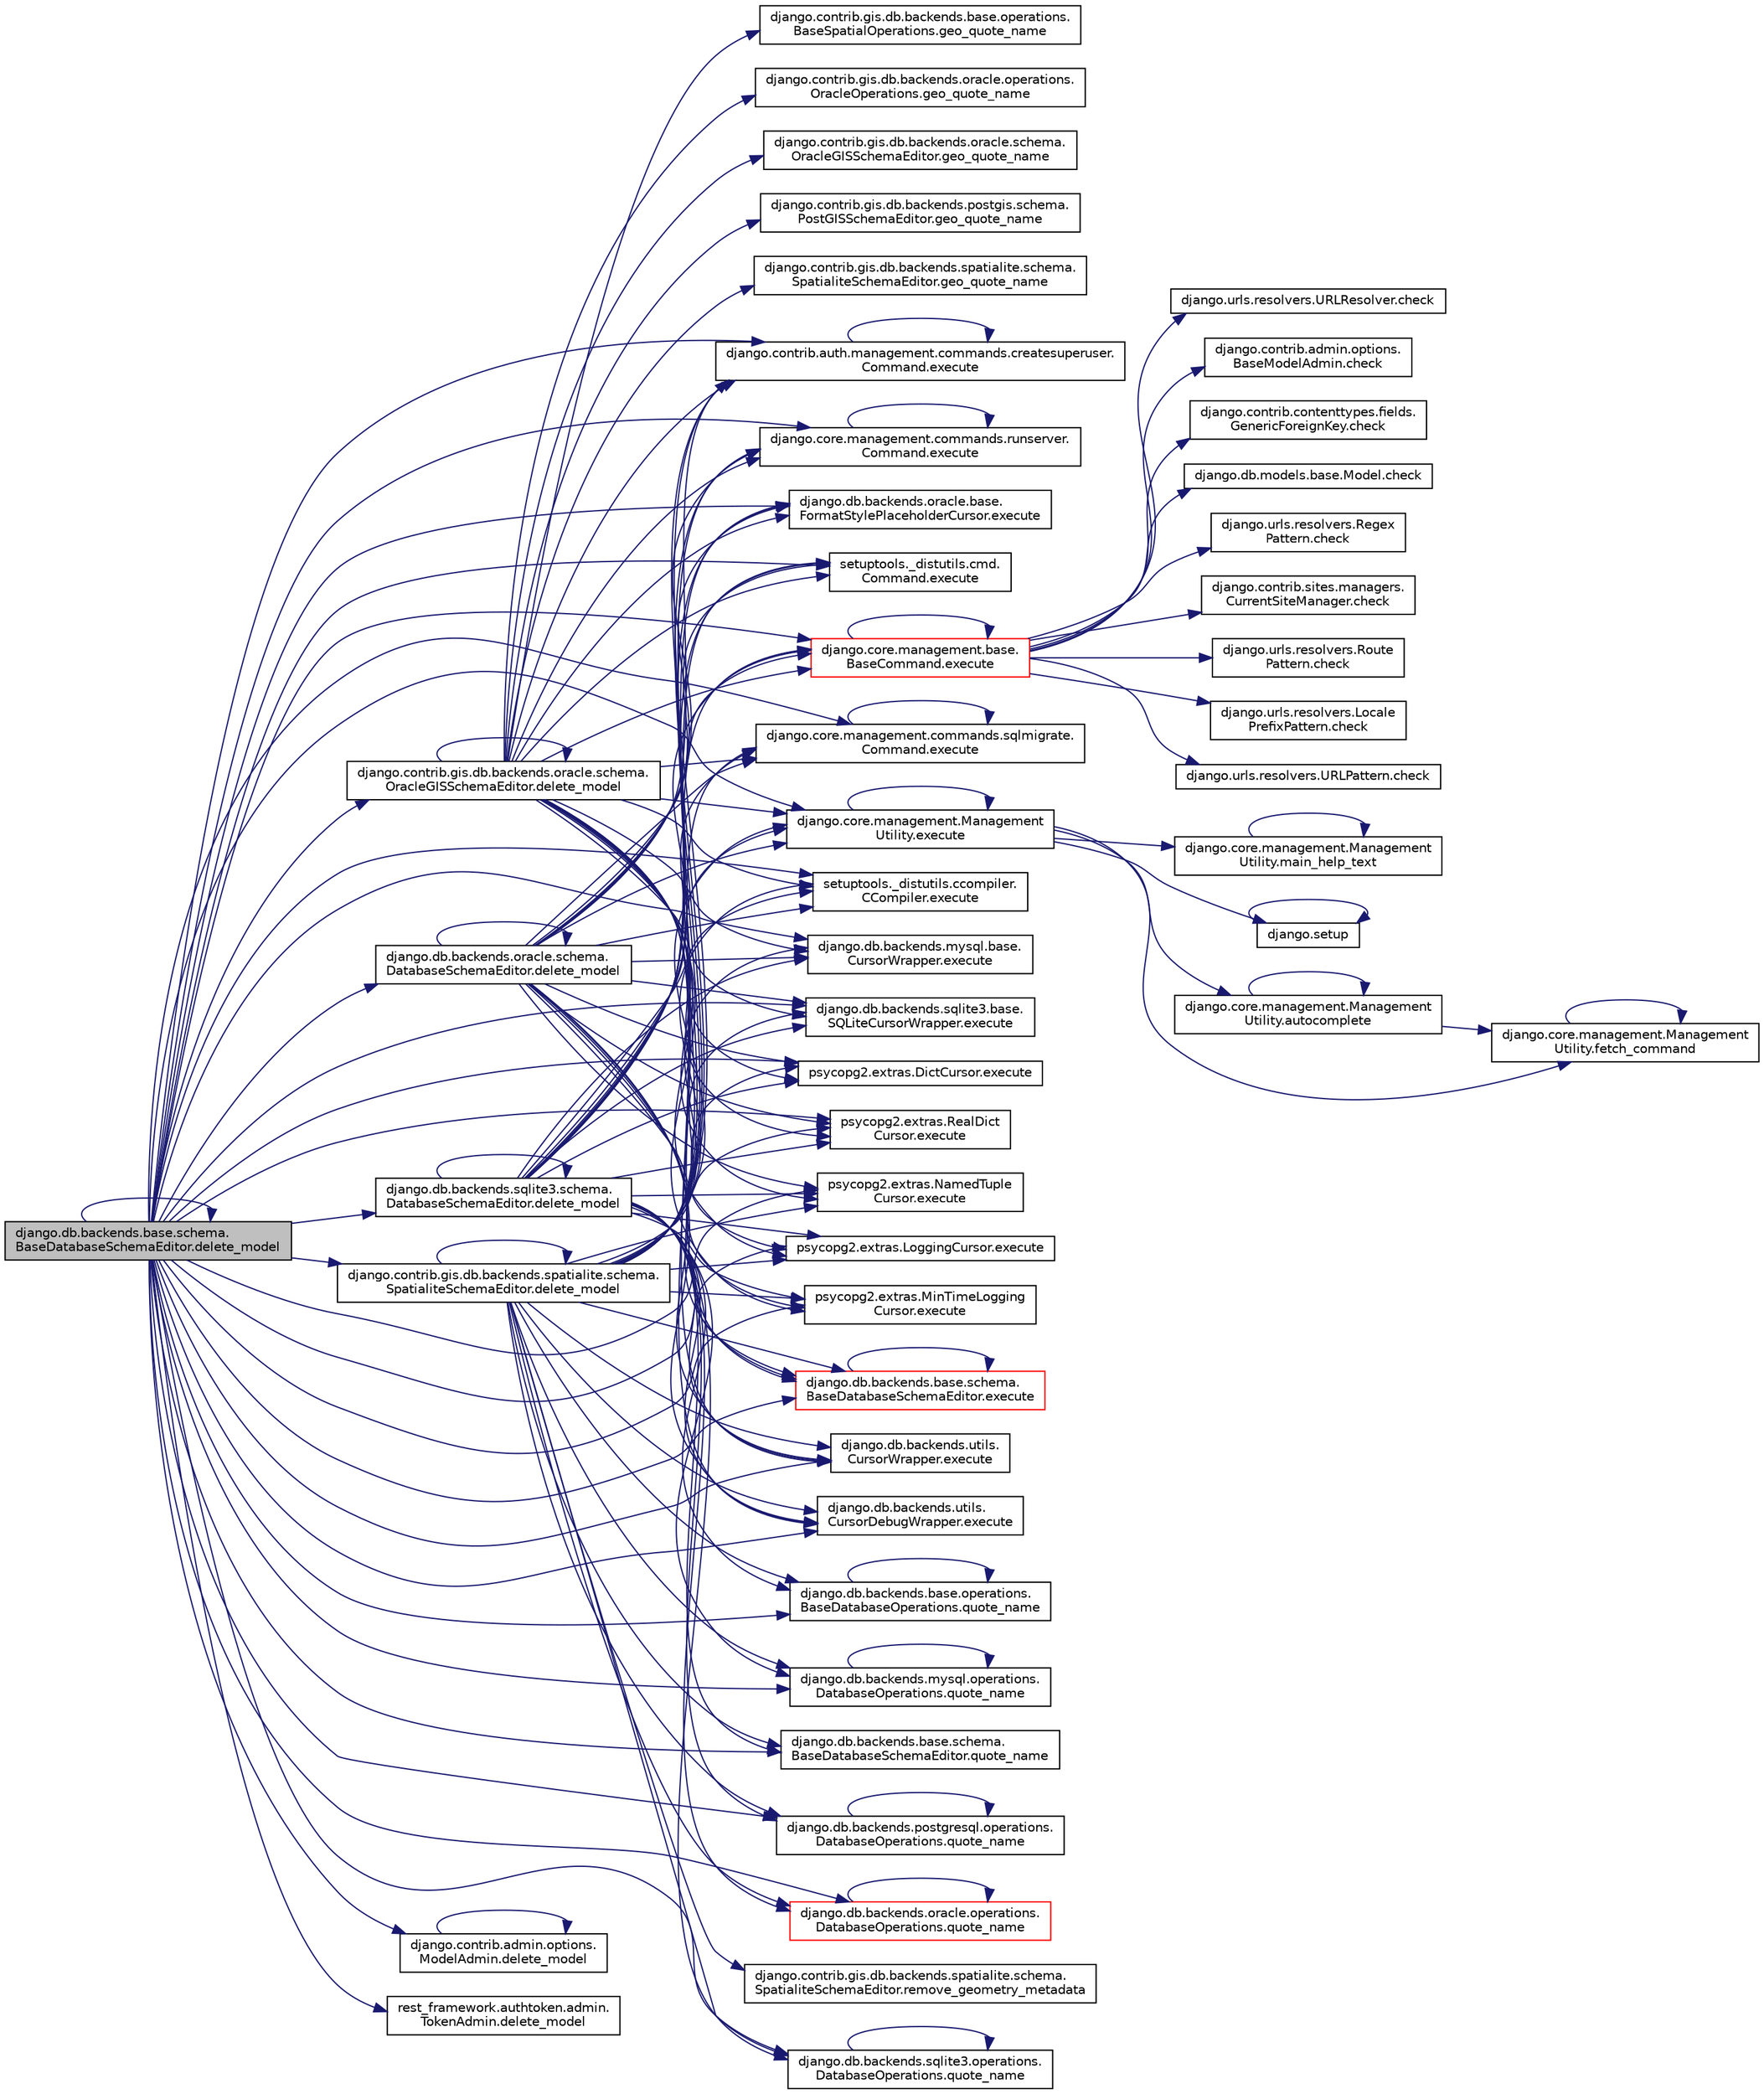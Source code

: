 digraph "django.db.backends.base.schema.BaseDatabaseSchemaEditor.delete_model"
{
 // LATEX_PDF_SIZE
  edge [fontname="Helvetica",fontsize="10",labelfontname="Helvetica",labelfontsize="10"];
  node [fontname="Helvetica",fontsize="10",shape=record];
  rankdir="LR";
  Node1 [label="django.db.backends.base.schema.\lBaseDatabaseSchemaEditor.delete_model",height=0.2,width=0.4,color="black", fillcolor="grey75", style="filled", fontcolor="black",tooltip=" "];
  Node1 -> Node2 [color="midnightblue",fontsize="10",style="solid",fontname="Helvetica"];
  Node2 [label="django.contrib.gis.db.backends.oracle.schema.\lOracleGISSchemaEditor.delete_model",height=0.2,width=0.4,color="black", fillcolor="white", style="filled",URL="$da/d64/classdjango_1_1contrib_1_1gis_1_1db_1_1backends_1_1oracle_1_1schema_1_1_oracle_g_i_s_schema_editor.html#a2cde883bef91217096a8f505d8950744",tooltip=" "];
  Node2 -> Node2 [color="midnightblue",fontsize="10",style="solid",fontname="Helvetica"];
  Node2 -> Node3 [color="midnightblue",fontsize="10",style="solid",fontname="Helvetica"];
  Node3 [label="django.core.management.Management\lUtility.execute",height=0.2,width=0.4,color="black", fillcolor="white", style="filled",URL="$dd/dbf/classdjango_1_1core_1_1management_1_1_management_utility.html#a0ce04752f34bec18d58356f1bda05b74",tooltip=" "];
  Node3 -> Node4 [color="midnightblue",fontsize="10",style="solid",fontname="Helvetica"];
  Node4 [label="django.core.management.Management\lUtility.autocomplete",height=0.2,width=0.4,color="black", fillcolor="white", style="filled",URL="$dd/dbf/classdjango_1_1core_1_1management_1_1_management_utility.html#a27cf35c93ef6b4bbfeb562aa44284f29",tooltip=" "];
  Node4 -> Node4 [color="midnightblue",fontsize="10",style="solid",fontname="Helvetica"];
  Node4 -> Node5 [color="midnightblue",fontsize="10",style="solid",fontname="Helvetica"];
  Node5 [label="django.core.management.Management\lUtility.fetch_command",height=0.2,width=0.4,color="black", fillcolor="white", style="filled",URL="$dd/dbf/classdjango_1_1core_1_1management_1_1_management_utility.html#ad950c814ba4ec750697ad0c3abe16015",tooltip=" "];
  Node5 -> Node5 [color="midnightblue",fontsize="10",style="solid",fontname="Helvetica"];
  Node3 -> Node3 [color="midnightblue",fontsize="10",style="solid",fontname="Helvetica"];
  Node3 -> Node5 [color="midnightblue",fontsize="10",style="solid",fontname="Helvetica"];
  Node3 -> Node6 [color="midnightblue",fontsize="10",style="solid",fontname="Helvetica"];
  Node6 [label="django.core.management.Management\lUtility.main_help_text",height=0.2,width=0.4,color="black", fillcolor="white", style="filled",URL="$dd/dbf/classdjango_1_1core_1_1management_1_1_management_utility.html#a072b20f8b27c6b24d7ba1c5c0f5336d5",tooltip=" "];
  Node6 -> Node6 [color="midnightblue",fontsize="10",style="solid",fontname="Helvetica"];
  Node3 -> Node7 [color="midnightblue",fontsize="10",style="solid",fontname="Helvetica"];
  Node7 [label="django.setup",height=0.2,width=0.4,color="black", fillcolor="white", style="filled",URL="$d6/dd8/namespacedjango.html#ab9142626e5511e33ce016b26438f6f2d",tooltip=" "];
  Node7 -> Node7 [color="midnightblue",fontsize="10",style="solid",fontname="Helvetica"];
  Node2 -> Node8 [color="midnightblue",fontsize="10",style="solid",fontname="Helvetica"];
  Node8 [label="django.contrib.auth.management.commands.createsuperuser.\lCommand.execute",height=0.2,width=0.4,color="black", fillcolor="white", style="filled",URL="$d7/d51/classdjango_1_1contrib_1_1auth_1_1management_1_1commands_1_1createsuperuser_1_1_command.html#ac58857ddf6131c17f95cee20e304d97b",tooltip=" "];
  Node8 -> Node8 [color="midnightblue",fontsize="10",style="solid",fontname="Helvetica"];
  Node2 -> Node9 [color="midnightblue",fontsize="10",style="solid",fontname="Helvetica"];
  Node9 [label="django.core.management.base.\lBaseCommand.execute",height=0.2,width=0.4,color="red", fillcolor="white", style="filled",URL="$db/da3/classdjango_1_1core_1_1management_1_1base_1_1_base_command.html#a900029c213c1456bbd6f8e5b8ead2201",tooltip=" "];
  Node9 -> Node10 [color="midnightblue",fontsize="10",style="solid",fontname="Helvetica"];
  Node10 [label="django.db.models.base.Model.check",height=0.2,width=0.4,color="black", fillcolor="white", style="filled",URL="$da/d39/classdjango_1_1db_1_1models_1_1base_1_1_model.html#a304e3349914d12511b57a69839bfe61e",tooltip=" "];
  Node9 -> Node11 [color="midnightblue",fontsize="10",style="solid",fontname="Helvetica"];
  Node11 [label="django.urls.resolvers.Regex\lPattern.check",height=0.2,width=0.4,color="black", fillcolor="white", style="filled",URL="$de/dca/classdjango_1_1urls_1_1resolvers_1_1_regex_pattern.html#a58f6bbf5529d59022846d5c88f3bbd17",tooltip=" "];
  Node9 -> Node12 [color="midnightblue",fontsize="10",style="solid",fontname="Helvetica"];
  Node12 [label="django.contrib.sites.managers.\lCurrentSiteManager.check",height=0.2,width=0.4,color="black", fillcolor="white", style="filled",URL="$dd/d05/classdjango_1_1contrib_1_1sites_1_1managers_1_1_current_site_manager.html#a13f79f70f9845e15c4aaf62504144cce",tooltip=" "];
  Node9 -> Node13 [color="midnightblue",fontsize="10",style="solid",fontname="Helvetica"];
  Node13 [label="django.urls.resolvers.Route\lPattern.check",height=0.2,width=0.4,color="black", fillcolor="white", style="filled",URL="$db/d58/classdjango_1_1urls_1_1resolvers_1_1_route_pattern.html#a8f9db3b67d0ce78935bcfd45970be236",tooltip=" "];
  Node9 -> Node14 [color="midnightblue",fontsize="10",style="solid",fontname="Helvetica"];
  Node14 [label="django.urls.resolvers.Locale\lPrefixPattern.check",height=0.2,width=0.4,color="black", fillcolor="white", style="filled",URL="$da/dc6/classdjango_1_1urls_1_1resolvers_1_1_locale_prefix_pattern.html#ade761db4975abb9fe1a023e4097de0e2",tooltip=" "];
  Node9 -> Node15 [color="midnightblue",fontsize="10",style="solid",fontname="Helvetica"];
  Node15 [label="django.urls.resolvers.URLPattern.check",height=0.2,width=0.4,color="black", fillcolor="white", style="filled",URL="$d2/de6/classdjango_1_1urls_1_1resolvers_1_1_u_r_l_pattern.html#ab5932e4159e3d2e526dcaed7b88f40cf",tooltip=" "];
  Node9 -> Node16 [color="midnightblue",fontsize="10",style="solid",fontname="Helvetica"];
  Node16 [label="django.urls.resolvers.URLResolver.check",height=0.2,width=0.4,color="black", fillcolor="white", style="filled",URL="$de/d00/classdjango_1_1urls_1_1resolvers_1_1_u_r_l_resolver.html#a27589fd9b2abf4c484107d1168cf1ed6",tooltip=" "];
  Node9 -> Node17 [color="midnightblue",fontsize="10",style="solid",fontname="Helvetica"];
  Node17 [label="django.contrib.admin.options.\lBaseModelAdmin.check",height=0.2,width=0.4,color="black", fillcolor="white", style="filled",URL="$d3/dd6/classdjango_1_1contrib_1_1admin_1_1options_1_1_base_model_admin.html#a9ca1cd6c5a42618b2243228b3a4c1596",tooltip=" "];
  Node9 -> Node18 [color="midnightblue",fontsize="10",style="solid",fontname="Helvetica"];
  Node18 [label="django.contrib.contenttypes.fields.\lGenericForeignKey.check",height=0.2,width=0.4,color="black", fillcolor="white", style="filled",URL="$d6/de5/classdjango_1_1contrib_1_1contenttypes_1_1fields_1_1_generic_foreign_key.html#aefa890ccd2ec98fdd30ed817b776a61f",tooltip=" "];
  Node9 -> Node9 [color="midnightblue",fontsize="10",style="solid",fontname="Helvetica"];
  Node2 -> Node2558 [color="midnightblue",fontsize="10",style="solid",fontname="Helvetica"];
  Node2558 [label="django.core.management.commands.runserver.\lCommand.execute",height=0.2,width=0.4,color="black", fillcolor="white", style="filled",URL="$d7/de0/classdjango_1_1core_1_1management_1_1commands_1_1runserver_1_1_command.html#a715bfb079726baeadd606f17cb81ce68",tooltip=" "];
  Node2558 -> Node2558 [color="midnightblue",fontsize="10",style="solid",fontname="Helvetica"];
  Node2 -> Node2559 [color="midnightblue",fontsize="10",style="solid",fontname="Helvetica"];
  Node2559 [label="django.core.management.commands.sqlmigrate.\lCommand.execute",height=0.2,width=0.4,color="black", fillcolor="white", style="filled",URL="$d0/d74/classdjango_1_1core_1_1management_1_1commands_1_1sqlmigrate_1_1_command.html#a3393528eaa1c0fe61783f0f68b866ca6",tooltip=" "];
  Node2559 -> Node2559 [color="midnightblue",fontsize="10",style="solid",fontname="Helvetica"];
  Node2 -> Node2560 [color="midnightblue",fontsize="10",style="solid",fontname="Helvetica"];
  Node2560 [label="setuptools._distutils.ccompiler.\lCCompiler.execute",height=0.2,width=0.4,color="black", fillcolor="white", style="filled",URL="$d0/daa/classsetuptools_1_1__distutils_1_1ccompiler_1_1_c_compiler.html#a059c30925767dc96430ad63008871ac1",tooltip=" "];
  Node2 -> Node2561 [color="midnightblue",fontsize="10",style="solid",fontname="Helvetica"];
  Node2561 [label="setuptools._distutils.cmd.\lCommand.execute",height=0.2,width=0.4,color="black", fillcolor="white", style="filled",URL="$dd/df5/classsetuptools_1_1__distutils_1_1cmd_1_1_command.html#aa15b5cefcab5f7c3de4f87976d647744",tooltip=" "];
  Node2 -> Node2562 [color="midnightblue",fontsize="10",style="solid",fontname="Helvetica"];
  Node2562 [label="django.db.backends.mysql.base.\lCursorWrapper.execute",height=0.2,width=0.4,color="black", fillcolor="white", style="filled",URL="$de/d61/classdjango_1_1db_1_1backends_1_1mysql_1_1base_1_1_cursor_wrapper.html#a8df9e0e654602d65023eedf23e91cbf8",tooltip=" "];
  Node2 -> Node2563 [color="midnightblue",fontsize="10",style="solid",fontname="Helvetica"];
  Node2563 [label="django.db.backends.oracle.base.\lFormatStylePlaceholderCursor.execute",height=0.2,width=0.4,color="black", fillcolor="white", style="filled",URL="$d5/daa/classdjango_1_1db_1_1backends_1_1oracle_1_1base_1_1_format_style_placeholder_cursor.html#a71fe93bed5ba6477dc1b7bc2488037e9",tooltip=" "];
  Node2 -> Node2564 [color="midnightblue",fontsize="10",style="solid",fontname="Helvetica"];
  Node2564 [label="django.db.backends.sqlite3.base.\lSQLiteCursorWrapper.execute",height=0.2,width=0.4,color="black", fillcolor="white", style="filled",URL="$d6/dbf/classdjango_1_1db_1_1backends_1_1sqlite3_1_1base_1_1_s_q_lite_cursor_wrapper.html#a35e15973415d4434eb773f8163ab371f",tooltip=" "];
  Node2 -> Node2565 [color="midnightblue",fontsize="10",style="solid",fontname="Helvetica"];
  Node2565 [label="psycopg2.extras.DictCursor.execute",height=0.2,width=0.4,color="black", fillcolor="white", style="filled",URL="$d7/d15/classpsycopg2_1_1extras_1_1_dict_cursor.html#ad9efe2b44abb6d5b6014f6a3a12c3dcf",tooltip=" "];
  Node2 -> Node2566 [color="midnightblue",fontsize="10",style="solid",fontname="Helvetica"];
  Node2566 [label="psycopg2.extras.RealDict\lCursor.execute",height=0.2,width=0.4,color="black", fillcolor="white", style="filled",URL="$d7/dd8/classpsycopg2_1_1extras_1_1_real_dict_cursor.html#a108e4fee763a62f75766fb658f0dd45b",tooltip=" "];
  Node2 -> Node2567 [color="midnightblue",fontsize="10",style="solid",fontname="Helvetica"];
  Node2567 [label="psycopg2.extras.NamedTuple\lCursor.execute",height=0.2,width=0.4,color="black", fillcolor="white", style="filled",URL="$df/dd4/classpsycopg2_1_1extras_1_1_named_tuple_cursor.html#a5012e86f568b964ea64ab0dfc8c267a4",tooltip=" "];
  Node2 -> Node2568 [color="midnightblue",fontsize="10",style="solid",fontname="Helvetica"];
  Node2568 [label="psycopg2.extras.LoggingCursor.execute",height=0.2,width=0.4,color="black", fillcolor="white", style="filled",URL="$d3/de0/classpsycopg2_1_1extras_1_1_logging_cursor.html#a71b2977057eb3bec2aef9d785b014a6d",tooltip=" "];
  Node2 -> Node2569 [color="midnightblue",fontsize="10",style="solid",fontname="Helvetica"];
  Node2569 [label="psycopg2.extras.MinTimeLogging\lCursor.execute",height=0.2,width=0.4,color="black", fillcolor="white", style="filled",URL="$d7/d45/classpsycopg2_1_1extras_1_1_min_time_logging_cursor.html#a4d611bdc2deb502d0a14c3139ad5349a",tooltip=" "];
  Node2 -> Node2570 [color="midnightblue",fontsize="10",style="solid",fontname="Helvetica"];
  Node2570 [label="django.db.backends.base.schema.\lBaseDatabaseSchemaEditor.execute",height=0.2,width=0.4,color="red", fillcolor="white", style="filled",URL="$d7/d55/classdjango_1_1db_1_1backends_1_1base_1_1schema_1_1_base_database_schema_editor.html#a22aec0aab2668a1ff87643aba4ac23a9",tooltip=" "];
  Node2570 -> Node2570 [color="midnightblue",fontsize="10",style="solid",fontname="Helvetica"];
  Node2 -> Node2589 [color="midnightblue",fontsize="10",style="solid",fontname="Helvetica"];
  Node2589 [label="django.db.backends.utils.\lCursorWrapper.execute",height=0.2,width=0.4,color="black", fillcolor="white", style="filled",URL="$da/d95/classdjango_1_1db_1_1backends_1_1utils_1_1_cursor_wrapper.html#a20377aa919c13487444fc89beaf54cba",tooltip=" "];
  Node2 -> Node2590 [color="midnightblue",fontsize="10",style="solid",fontname="Helvetica"];
  Node2590 [label="django.db.backends.utils.\lCursorDebugWrapper.execute",height=0.2,width=0.4,color="black", fillcolor="white", style="filled",URL="$d2/d87/classdjango_1_1db_1_1backends_1_1utils_1_1_cursor_debug_wrapper.html#a2553a002bec41b4c345c435fe8a44ff6",tooltip=" "];
  Node2 -> Node5533 [color="midnightblue",fontsize="10",style="solid",fontname="Helvetica"];
  Node5533 [label="django.contrib.gis.db.backends.base.operations.\lBaseSpatialOperations.geo_quote_name",height=0.2,width=0.4,color="black", fillcolor="white", style="filled",URL="$d6/d04/classdjango_1_1contrib_1_1gis_1_1db_1_1backends_1_1base_1_1operations_1_1_base_spatial_operations.html#a681adab7f4716eb6243bfec16d92cc05",tooltip=" "];
  Node2 -> Node5534 [color="midnightblue",fontsize="10",style="solid",fontname="Helvetica"];
  Node5534 [label="django.contrib.gis.db.backends.oracle.operations.\lOracleOperations.geo_quote_name",height=0.2,width=0.4,color="black", fillcolor="white", style="filled",URL="$d9/dfb/classdjango_1_1contrib_1_1gis_1_1db_1_1backends_1_1oracle_1_1operations_1_1_oracle_operations.html#acae897141908189cec574fed28ba4324",tooltip=" "];
  Node2 -> Node5535 [color="midnightblue",fontsize="10",style="solid",fontname="Helvetica"];
  Node5535 [label="django.contrib.gis.db.backends.oracle.schema.\lOracleGISSchemaEditor.geo_quote_name",height=0.2,width=0.4,color="black", fillcolor="white", style="filled",URL="$da/d64/classdjango_1_1contrib_1_1gis_1_1db_1_1backends_1_1oracle_1_1schema_1_1_oracle_g_i_s_schema_editor.html#a19f0fd5d4fa5a179149b4858b7e4d487",tooltip=" "];
  Node2 -> Node5536 [color="midnightblue",fontsize="10",style="solid",fontname="Helvetica"];
  Node5536 [label="django.contrib.gis.db.backends.postgis.schema.\lPostGISSchemaEditor.geo_quote_name",height=0.2,width=0.4,color="black", fillcolor="white", style="filled",URL="$d1/d2f/classdjango_1_1contrib_1_1gis_1_1db_1_1backends_1_1postgis_1_1schema_1_1_post_g_i_s_schema_editor.html#ad97d377f95d10cefeef21ea0b9f3fa12",tooltip=" "];
  Node2 -> Node5537 [color="midnightblue",fontsize="10",style="solid",fontname="Helvetica"];
  Node5537 [label="django.contrib.gis.db.backends.spatialite.schema.\lSpatialiteSchemaEditor.geo_quote_name",height=0.2,width=0.4,color="black", fillcolor="white", style="filled",URL="$da/dec/classdjango_1_1contrib_1_1gis_1_1db_1_1backends_1_1spatialite_1_1schema_1_1_spatialite_schema_editor.html#ac9beb282a60efcfe9ba60c061a0b0504",tooltip=" "];
  Node1 -> Node1 [color="midnightblue",fontsize="10",style="solid",fontname="Helvetica"];
  Node1 -> Node5538 [color="midnightblue",fontsize="10",style="solid",fontname="Helvetica"];
  Node5538 [label="django.db.backends.oracle.schema.\lDatabaseSchemaEditor.delete_model",height=0.2,width=0.4,color="black", fillcolor="white", style="filled",URL="$d7/db6/classdjango_1_1db_1_1backends_1_1oracle_1_1schema_1_1_database_schema_editor.html#a5244883b31e075305aff8b1b54094999",tooltip=" "];
  Node5538 -> Node5538 [color="midnightblue",fontsize="10",style="solid",fontname="Helvetica"];
  Node5538 -> Node3 [color="midnightblue",fontsize="10",style="solid",fontname="Helvetica"];
  Node5538 -> Node8 [color="midnightblue",fontsize="10",style="solid",fontname="Helvetica"];
  Node5538 -> Node9 [color="midnightblue",fontsize="10",style="solid",fontname="Helvetica"];
  Node5538 -> Node2558 [color="midnightblue",fontsize="10",style="solid",fontname="Helvetica"];
  Node5538 -> Node2559 [color="midnightblue",fontsize="10",style="solid",fontname="Helvetica"];
  Node5538 -> Node2560 [color="midnightblue",fontsize="10",style="solid",fontname="Helvetica"];
  Node5538 -> Node2561 [color="midnightblue",fontsize="10",style="solid",fontname="Helvetica"];
  Node5538 -> Node2562 [color="midnightblue",fontsize="10",style="solid",fontname="Helvetica"];
  Node5538 -> Node2563 [color="midnightblue",fontsize="10",style="solid",fontname="Helvetica"];
  Node5538 -> Node2564 [color="midnightblue",fontsize="10",style="solid",fontname="Helvetica"];
  Node5538 -> Node2565 [color="midnightblue",fontsize="10",style="solid",fontname="Helvetica"];
  Node5538 -> Node2566 [color="midnightblue",fontsize="10",style="solid",fontname="Helvetica"];
  Node5538 -> Node2567 [color="midnightblue",fontsize="10",style="solid",fontname="Helvetica"];
  Node5538 -> Node2568 [color="midnightblue",fontsize="10",style="solid",fontname="Helvetica"];
  Node5538 -> Node2569 [color="midnightblue",fontsize="10",style="solid",fontname="Helvetica"];
  Node5538 -> Node2570 [color="midnightblue",fontsize="10",style="solid",fontname="Helvetica"];
  Node5538 -> Node2589 [color="midnightblue",fontsize="10",style="solid",fontname="Helvetica"];
  Node5538 -> Node2590 [color="midnightblue",fontsize="10",style="solid",fontname="Helvetica"];
  Node1 -> Node5539 [color="midnightblue",fontsize="10",style="solid",fontname="Helvetica"];
  Node5539 [label="django.contrib.gis.db.backends.spatialite.schema.\lSpatialiteSchemaEditor.delete_model",height=0.2,width=0.4,color="black", fillcolor="white", style="filled",URL="$da/dec/classdjango_1_1contrib_1_1gis_1_1db_1_1backends_1_1spatialite_1_1schema_1_1_spatialite_schema_editor.html#a6b9280bdda8121896811437f1457bf89",tooltip=" "];
  Node5539 -> Node5539 [color="midnightblue",fontsize="10",style="solid",fontname="Helvetica"];
  Node5539 -> Node3 [color="midnightblue",fontsize="10",style="solid",fontname="Helvetica"];
  Node5539 -> Node8 [color="midnightblue",fontsize="10",style="solid",fontname="Helvetica"];
  Node5539 -> Node9 [color="midnightblue",fontsize="10",style="solid",fontname="Helvetica"];
  Node5539 -> Node2558 [color="midnightblue",fontsize="10",style="solid",fontname="Helvetica"];
  Node5539 -> Node2559 [color="midnightblue",fontsize="10",style="solid",fontname="Helvetica"];
  Node5539 -> Node2560 [color="midnightblue",fontsize="10",style="solid",fontname="Helvetica"];
  Node5539 -> Node2561 [color="midnightblue",fontsize="10",style="solid",fontname="Helvetica"];
  Node5539 -> Node2562 [color="midnightblue",fontsize="10",style="solid",fontname="Helvetica"];
  Node5539 -> Node2563 [color="midnightblue",fontsize="10",style="solid",fontname="Helvetica"];
  Node5539 -> Node2564 [color="midnightblue",fontsize="10",style="solid",fontname="Helvetica"];
  Node5539 -> Node2565 [color="midnightblue",fontsize="10",style="solid",fontname="Helvetica"];
  Node5539 -> Node2566 [color="midnightblue",fontsize="10",style="solid",fontname="Helvetica"];
  Node5539 -> Node2567 [color="midnightblue",fontsize="10",style="solid",fontname="Helvetica"];
  Node5539 -> Node2568 [color="midnightblue",fontsize="10",style="solid",fontname="Helvetica"];
  Node5539 -> Node2569 [color="midnightblue",fontsize="10",style="solid",fontname="Helvetica"];
  Node5539 -> Node2570 [color="midnightblue",fontsize="10",style="solid",fontname="Helvetica"];
  Node5539 -> Node2589 [color="midnightblue",fontsize="10",style="solid",fontname="Helvetica"];
  Node5539 -> Node2590 [color="midnightblue",fontsize="10",style="solid",fontname="Helvetica"];
  Node5539 -> Node2591 [color="midnightblue",fontsize="10",style="solid",fontname="Helvetica"];
  Node2591 [label="django.db.backends.base.operations.\lBaseDatabaseOperations.quote_name",height=0.2,width=0.4,color="black", fillcolor="white", style="filled",URL="$dd/dc3/classdjango_1_1db_1_1backends_1_1base_1_1operations_1_1_base_database_operations.html#a1317b39ef52de75f263c05a7e9a77323",tooltip=" "];
  Node2591 -> Node2591 [color="midnightblue",fontsize="10",style="solid",fontname="Helvetica"];
  Node5539 -> Node2592 [color="midnightblue",fontsize="10",style="solid",fontname="Helvetica"];
  Node2592 [label="django.db.backends.base.schema.\lBaseDatabaseSchemaEditor.quote_name",height=0.2,width=0.4,color="black", fillcolor="white", style="filled",URL="$d7/d55/classdjango_1_1db_1_1backends_1_1base_1_1schema_1_1_base_database_schema_editor.html#ae84ebd5d3b095cb3433d2d7ce1c2e4e7",tooltip=" "];
  Node5539 -> Node2593 [color="midnightblue",fontsize="10",style="solid",fontname="Helvetica"];
  Node2593 [label="django.db.backends.mysql.operations.\lDatabaseOperations.quote_name",height=0.2,width=0.4,color="black", fillcolor="white", style="filled",URL="$d6/d0c/classdjango_1_1db_1_1backends_1_1mysql_1_1operations_1_1_database_operations.html#a7584036904817b70a1483201fee4b31c",tooltip=" "];
  Node2593 -> Node2593 [color="midnightblue",fontsize="10",style="solid",fontname="Helvetica"];
  Node5539 -> Node2594 [color="midnightblue",fontsize="10",style="solid",fontname="Helvetica"];
  Node2594 [label="django.db.backends.oracle.operations.\lDatabaseOperations.quote_name",height=0.2,width=0.4,color="red", fillcolor="white", style="filled",URL="$da/dc4/classdjango_1_1db_1_1backends_1_1oracle_1_1operations_1_1_database_operations.html#af2f72bca418dacfb0ec7c04a36ba1866",tooltip=" "];
  Node2594 -> Node2594 [color="midnightblue",fontsize="10",style="solid",fontname="Helvetica"];
  Node5539 -> Node2600 [color="midnightblue",fontsize="10",style="solid",fontname="Helvetica"];
  Node2600 [label="django.db.backends.postgresql.operations.\lDatabaseOperations.quote_name",height=0.2,width=0.4,color="black", fillcolor="white", style="filled",URL="$df/d25/classdjango_1_1db_1_1backends_1_1postgresql_1_1operations_1_1_database_operations.html#aa7d4385eb15e3368465fe5fd816c9c1f",tooltip=" "];
  Node2600 -> Node2600 [color="midnightblue",fontsize="10",style="solid",fontname="Helvetica"];
  Node5539 -> Node2601 [color="midnightblue",fontsize="10",style="solid",fontname="Helvetica"];
  Node2601 [label="django.db.backends.sqlite3.operations.\lDatabaseOperations.quote_name",height=0.2,width=0.4,color="black", fillcolor="white", style="filled",URL="$da/d34/classdjango_1_1db_1_1backends_1_1sqlite3_1_1operations_1_1_database_operations.html#a5dc666b9fb16a53d22e56e447558d8dd",tooltip=" "];
  Node2601 -> Node2601 [color="midnightblue",fontsize="10",style="solid",fontname="Helvetica"];
  Node5539 -> Node5540 [color="midnightblue",fontsize="10",style="solid",fontname="Helvetica"];
  Node5540 [label="django.contrib.gis.db.backends.spatialite.schema.\lSpatialiteSchemaEditor.remove_geometry_metadata",height=0.2,width=0.4,color="black", fillcolor="white", style="filled",URL="$da/dec/classdjango_1_1contrib_1_1gis_1_1db_1_1backends_1_1spatialite_1_1schema_1_1_spatialite_schema_editor.html#a88c6323321ff9055088977172c3e2254",tooltip=" "];
  Node1 -> Node5541 [color="midnightblue",fontsize="10",style="solid",fontname="Helvetica"];
  Node5541 [label="django.db.backends.sqlite3.schema.\lDatabaseSchemaEditor.delete_model",height=0.2,width=0.4,color="black", fillcolor="white", style="filled",URL="$d0/dfb/classdjango_1_1db_1_1backends_1_1sqlite3_1_1schema_1_1_database_schema_editor.html#af8f3ffd1f32155372ae07a05aec9d00a",tooltip=" "];
  Node5541 -> Node5541 [color="midnightblue",fontsize="10",style="solid",fontname="Helvetica"];
  Node5541 -> Node3 [color="midnightblue",fontsize="10",style="solid",fontname="Helvetica"];
  Node5541 -> Node8 [color="midnightblue",fontsize="10",style="solid",fontname="Helvetica"];
  Node5541 -> Node9 [color="midnightblue",fontsize="10",style="solid",fontname="Helvetica"];
  Node5541 -> Node2558 [color="midnightblue",fontsize="10",style="solid",fontname="Helvetica"];
  Node5541 -> Node2559 [color="midnightblue",fontsize="10",style="solid",fontname="Helvetica"];
  Node5541 -> Node2560 [color="midnightblue",fontsize="10",style="solid",fontname="Helvetica"];
  Node5541 -> Node2561 [color="midnightblue",fontsize="10",style="solid",fontname="Helvetica"];
  Node5541 -> Node2562 [color="midnightblue",fontsize="10",style="solid",fontname="Helvetica"];
  Node5541 -> Node2563 [color="midnightblue",fontsize="10",style="solid",fontname="Helvetica"];
  Node5541 -> Node2564 [color="midnightblue",fontsize="10",style="solid",fontname="Helvetica"];
  Node5541 -> Node2565 [color="midnightblue",fontsize="10",style="solid",fontname="Helvetica"];
  Node5541 -> Node2566 [color="midnightblue",fontsize="10",style="solid",fontname="Helvetica"];
  Node5541 -> Node2567 [color="midnightblue",fontsize="10",style="solid",fontname="Helvetica"];
  Node5541 -> Node2568 [color="midnightblue",fontsize="10",style="solid",fontname="Helvetica"];
  Node5541 -> Node2569 [color="midnightblue",fontsize="10",style="solid",fontname="Helvetica"];
  Node5541 -> Node2570 [color="midnightblue",fontsize="10",style="solid",fontname="Helvetica"];
  Node5541 -> Node2589 [color="midnightblue",fontsize="10",style="solid",fontname="Helvetica"];
  Node5541 -> Node2590 [color="midnightblue",fontsize="10",style="solid",fontname="Helvetica"];
  Node5541 -> Node2591 [color="midnightblue",fontsize="10",style="solid",fontname="Helvetica"];
  Node5541 -> Node2592 [color="midnightblue",fontsize="10",style="solid",fontname="Helvetica"];
  Node5541 -> Node2593 [color="midnightblue",fontsize="10",style="solid",fontname="Helvetica"];
  Node5541 -> Node2594 [color="midnightblue",fontsize="10",style="solid",fontname="Helvetica"];
  Node5541 -> Node2600 [color="midnightblue",fontsize="10",style="solid",fontname="Helvetica"];
  Node5541 -> Node2601 [color="midnightblue",fontsize="10",style="solid",fontname="Helvetica"];
  Node1 -> Node5542 [color="midnightblue",fontsize="10",style="solid",fontname="Helvetica"];
  Node5542 [label="django.contrib.admin.options.\lModelAdmin.delete_model",height=0.2,width=0.4,color="black", fillcolor="white", style="filled",URL="$d5/d05/classdjango_1_1contrib_1_1admin_1_1options_1_1_model_admin.html#a9a6170cff90cae334989f1c511b35729",tooltip=" "];
  Node5542 -> Node5542 [color="midnightblue",fontsize="10",style="solid",fontname="Helvetica"];
  Node1 -> Node5543 [color="midnightblue",fontsize="10",style="solid",fontname="Helvetica"];
  Node5543 [label="rest_framework.authtoken.admin.\lTokenAdmin.delete_model",height=0.2,width=0.4,color="black", fillcolor="white", style="filled",URL="$dd/d7c/classrest__framework_1_1authtoken_1_1admin_1_1_token_admin.html#a05c30a33db557e0c1b4ac05015395421",tooltip=" "];
  Node1 -> Node3 [color="midnightblue",fontsize="10",style="solid",fontname="Helvetica"];
  Node1 -> Node8 [color="midnightblue",fontsize="10",style="solid",fontname="Helvetica"];
  Node1 -> Node9 [color="midnightblue",fontsize="10",style="solid",fontname="Helvetica"];
  Node1 -> Node2558 [color="midnightblue",fontsize="10",style="solid",fontname="Helvetica"];
  Node1 -> Node2559 [color="midnightblue",fontsize="10",style="solid",fontname="Helvetica"];
  Node1 -> Node2560 [color="midnightblue",fontsize="10",style="solid",fontname="Helvetica"];
  Node1 -> Node2561 [color="midnightblue",fontsize="10",style="solid",fontname="Helvetica"];
  Node1 -> Node2562 [color="midnightblue",fontsize="10",style="solid",fontname="Helvetica"];
  Node1 -> Node2563 [color="midnightblue",fontsize="10",style="solid",fontname="Helvetica"];
  Node1 -> Node2564 [color="midnightblue",fontsize="10",style="solid",fontname="Helvetica"];
  Node1 -> Node2565 [color="midnightblue",fontsize="10",style="solid",fontname="Helvetica"];
  Node1 -> Node2566 [color="midnightblue",fontsize="10",style="solid",fontname="Helvetica"];
  Node1 -> Node2567 [color="midnightblue",fontsize="10",style="solid",fontname="Helvetica"];
  Node1 -> Node2568 [color="midnightblue",fontsize="10",style="solid",fontname="Helvetica"];
  Node1 -> Node2569 [color="midnightblue",fontsize="10",style="solid",fontname="Helvetica"];
  Node1 -> Node2570 [color="midnightblue",fontsize="10",style="solid",fontname="Helvetica"];
  Node1 -> Node2589 [color="midnightblue",fontsize="10",style="solid",fontname="Helvetica"];
  Node1 -> Node2590 [color="midnightblue",fontsize="10",style="solid",fontname="Helvetica"];
  Node1 -> Node2591 [color="midnightblue",fontsize="10",style="solid",fontname="Helvetica"];
  Node1 -> Node2592 [color="midnightblue",fontsize="10",style="solid",fontname="Helvetica"];
  Node1 -> Node2593 [color="midnightblue",fontsize="10",style="solid",fontname="Helvetica"];
  Node1 -> Node2594 [color="midnightblue",fontsize="10",style="solid",fontname="Helvetica"];
  Node1 -> Node2600 [color="midnightblue",fontsize="10",style="solid",fontname="Helvetica"];
  Node1 -> Node2601 [color="midnightblue",fontsize="10",style="solid",fontname="Helvetica"];
}
